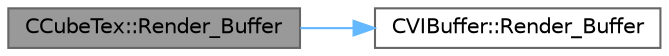 digraph "CCubeTex::Render_Buffer"
{
 // LATEX_PDF_SIZE
  bgcolor="transparent";
  edge [fontname=Helvetica,fontsize=10,labelfontname=Helvetica,labelfontsize=10];
  node [fontname=Helvetica,fontsize=10,shape=box,height=0.2,width=0.4];
  rankdir="LR";
  Node1 [id="Node000001",label="CCubeTex::Render_Buffer",height=0.2,width=0.4,color="gray40", fillcolor="grey60", style="filled", fontcolor="black",tooltip=" "];
  Node1 -> Node2 [id="edge1_Node000001_Node000002",color="steelblue1",style="solid",tooltip=" "];
  Node2 [id="Node000002",label="CVIBuffer::Render_Buffer",height=0.2,width=0.4,color="grey40", fillcolor="white", style="filled",URL="$class_c_v_i_buffer.html#aff55d8ab824fe2972bce8f55a7b5519e",tooltip=" "];
}
